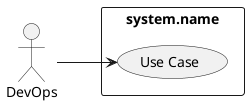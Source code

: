@startuml

left to right direction

:DevOps: as Actor

rectangle "system.name" {
    (Use Case) as U1
}

Actor --> U1

@enduml
